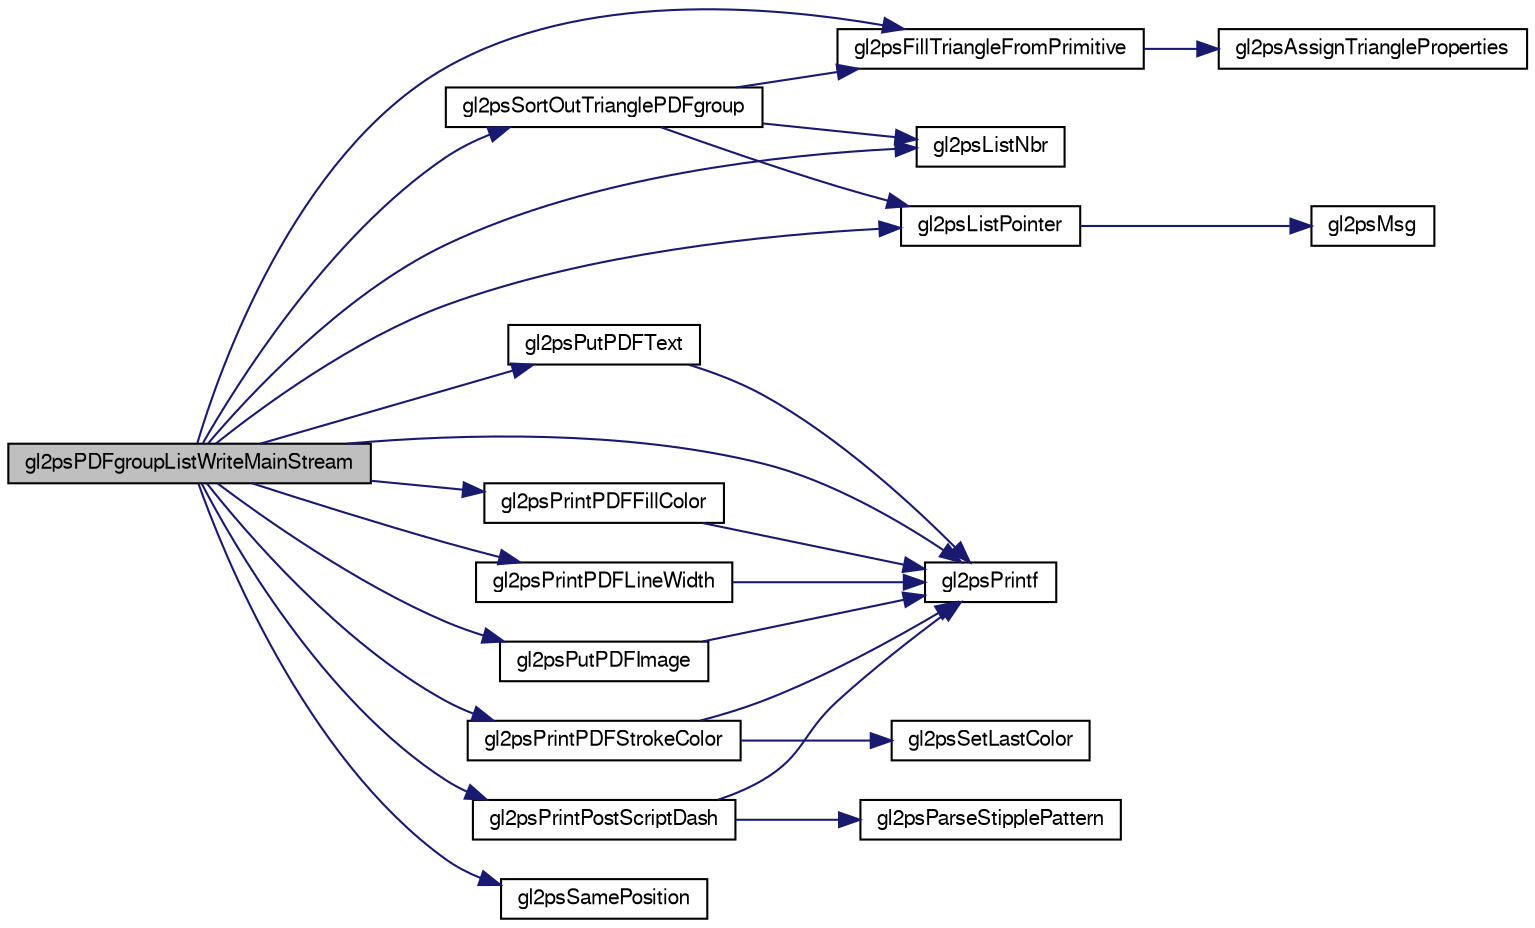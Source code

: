 digraph G
{
  edge [fontname="FreeSans",fontsize="10",labelfontname="FreeSans",labelfontsize="10"];
  node [fontname="FreeSans",fontsize="10",shape=record];
  rankdir="LR";
  Node1 [label="gl2psPDFgroupListWriteMainStream",height=0.2,width=0.4,color="black", fillcolor="grey75", style="filled" fontcolor="black"];
  Node1 -> Node2 [color="midnightblue",fontsize="10",style="solid",fontname="FreeSans"];
  Node2 [label="gl2psFillTriangleFromPrimitive",height=0.2,width=0.4,color="black", fillcolor="white", style="filled",URL="$gl2ps_8c.html#afcf3c1ad52b5e7bc56dbfd47413b0195"];
  Node2 -> Node3 [color="midnightblue",fontsize="10",style="solid",fontname="FreeSans"];
  Node3 [label="gl2psAssignTriangleProperties",height=0.2,width=0.4,color="black", fillcolor="white", style="filled",URL="$gl2ps_8c.html#a11b4dc6eb70208dd196be79e4c8b8c2c"];
  Node1 -> Node4 [color="midnightblue",fontsize="10",style="solid",fontname="FreeSans"];
  Node4 [label="gl2psListNbr",height=0.2,width=0.4,color="black", fillcolor="white", style="filled",URL="$gl2ps_8c.html#a2465a92c54cf5b9492d2300086f522eb"];
  Node1 -> Node5 [color="midnightblue",fontsize="10",style="solid",fontname="FreeSans"];
  Node5 [label="gl2psListPointer",height=0.2,width=0.4,color="black", fillcolor="white", style="filled",URL="$gl2ps_8c.html#af67ad40f61fddd9b042081c96b1be98b"];
  Node5 -> Node6 [color="midnightblue",fontsize="10",style="solid",fontname="FreeSans"];
  Node6 [label="gl2psMsg",height=0.2,width=0.4,color="black", fillcolor="white", style="filled",URL="$gl2ps_8c.html#ab2b05dc9c0ad9b295309ef903218908c"];
  Node1 -> Node7 [color="midnightblue",fontsize="10",style="solid",fontname="FreeSans"];
  Node7 [label="gl2psPrintf",height=0.2,width=0.4,color="black", fillcolor="white", style="filled",URL="$gl2ps_8c.html#ac9f550ea1c4dfd5a1d89a75c80d5ba77"];
  Node1 -> Node8 [color="midnightblue",fontsize="10",style="solid",fontname="FreeSans"];
  Node8 [label="gl2psPrintPDFFillColor",height=0.2,width=0.4,color="black", fillcolor="white", style="filled",URL="$gl2ps_8c.html#aee6e584e883862a0776d79c8e4fcf384"];
  Node8 -> Node7 [color="midnightblue",fontsize="10",style="solid",fontname="FreeSans"];
  Node1 -> Node9 [color="midnightblue",fontsize="10",style="solid",fontname="FreeSans"];
  Node9 [label="gl2psPrintPDFLineWidth",height=0.2,width=0.4,color="black", fillcolor="white", style="filled",URL="$gl2ps_8c.html#acc281cf15a46d68efd6376accd519571"];
  Node9 -> Node7 [color="midnightblue",fontsize="10",style="solid",fontname="FreeSans"];
  Node1 -> Node10 [color="midnightblue",fontsize="10",style="solid",fontname="FreeSans"];
  Node10 [label="gl2psPrintPDFStrokeColor",height=0.2,width=0.4,color="black", fillcolor="white", style="filled",URL="$gl2ps_8c.html#ac7fa05dad7611f59dd5655a07ec8899c"];
  Node10 -> Node11 [color="midnightblue",fontsize="10",style="solid",fontname="FreeSans"];
  Node11 [label="gl2psSetLastColor",height=0.2,width=0.4,color="black", fillcolor="white", style="filled",URL="$gl2ps_8c.html#a4fdba08f6a02ee62a3afbade8f740adf"];
  Node10 -> Node7 [color="midnightblue",fontsize="10",style="solid",fontname="FreeSans"];
  Node1 -> Node12 [color="midnightblue",fontsize="10",style="solid",fontname="FreeSans"];
  Node12 [label="gl2psPrintPostScriptDash",height=0.2,width=0.4,color="black", fillcolor="white", style="filled",URL="$gl2ps_8c.html#aeadc59cf0861bc21e40cf657457aa5fc"];
  Node12 -> Node7 [color="midnightblue",fontsize="10",style="solid",fontname="FreeSans"];
  Node12 -> Node13 [color="midnightblue",fontsize="10",style="solid",fontname="FreeSans"];
  Node13 [label="gl2psParseStipplePattern",height=0.2,width=0.4,color="black", fillcolor="white", style="filled",URL="$gl2ps_8c.html#aef0124d8742e2a3a4fe2878eaa9e9302"];
  Node1 -> Node14 [color="midnightblue",fontsize="10",style="solid",fontname="FreeSans"];
  Node14 [label="gl2psPutPDFImage",height=0.2,width=0.4,color="black", fillcolor="white", style="filled",URL="$gl2ps_8c.html#af81bf33b083705cef97987780756bbda"];
  Node14 -> Node7 [color="midnightblue",fontsize="10",style="solid",fontname="FreeSans"];
  Node1 -> Node15 [color="midnightblue",fontsize="10",style="solid",fontname="FreeSans"];
  Node15 [label="gl2psPutPDFText",height=0.2,width=0.4,color="black", fillcolor="white", style="filled",URL="$gl2ps_8c.html#ad162a260069e2c3c296a6ffbba2e53ae"];
  Node15 -> Node7 [color="midnightblue",fontsize="10",style="solid",fontname="FreeSans"];
  Node1 -> Node16 [color="midnightblue",fontsize="10",style="solid",fontname="FreeSans"];
  Node16 [label="gl2psSamePosition",height=0.2,width=0.4,color="black", fillcolor="white", style="filled",URL="$gl2ps_8c.html#a25e9d5425881a43c99ad4c9cb9e8e5db"];
  Node1 -> Node17 [color="midnightblue",fontsize="10",style="solid",fontname="FreeSans"];
  Node17 [label="gl2psSortOutTrianglePDFgroup",height=0.2,width=0.4,color="black", fillcolor="white", style="filled",URL="$gl2ps_8c.html#a93eaba1646465c27c2bedb2a8dc52438"];
  Node17 -> Node4 [color="midnightblue",fontsize="10",style="solid",fontname="FreeSans"];
  Node17 -> Node5 [color="midnightblue",fontsize="10",style="solid",fontname="FreeSans"];
  Node17 -> Node2 [color="midnightblue",fontsize="10",style="solid",fontname="FreeSans"];
}
